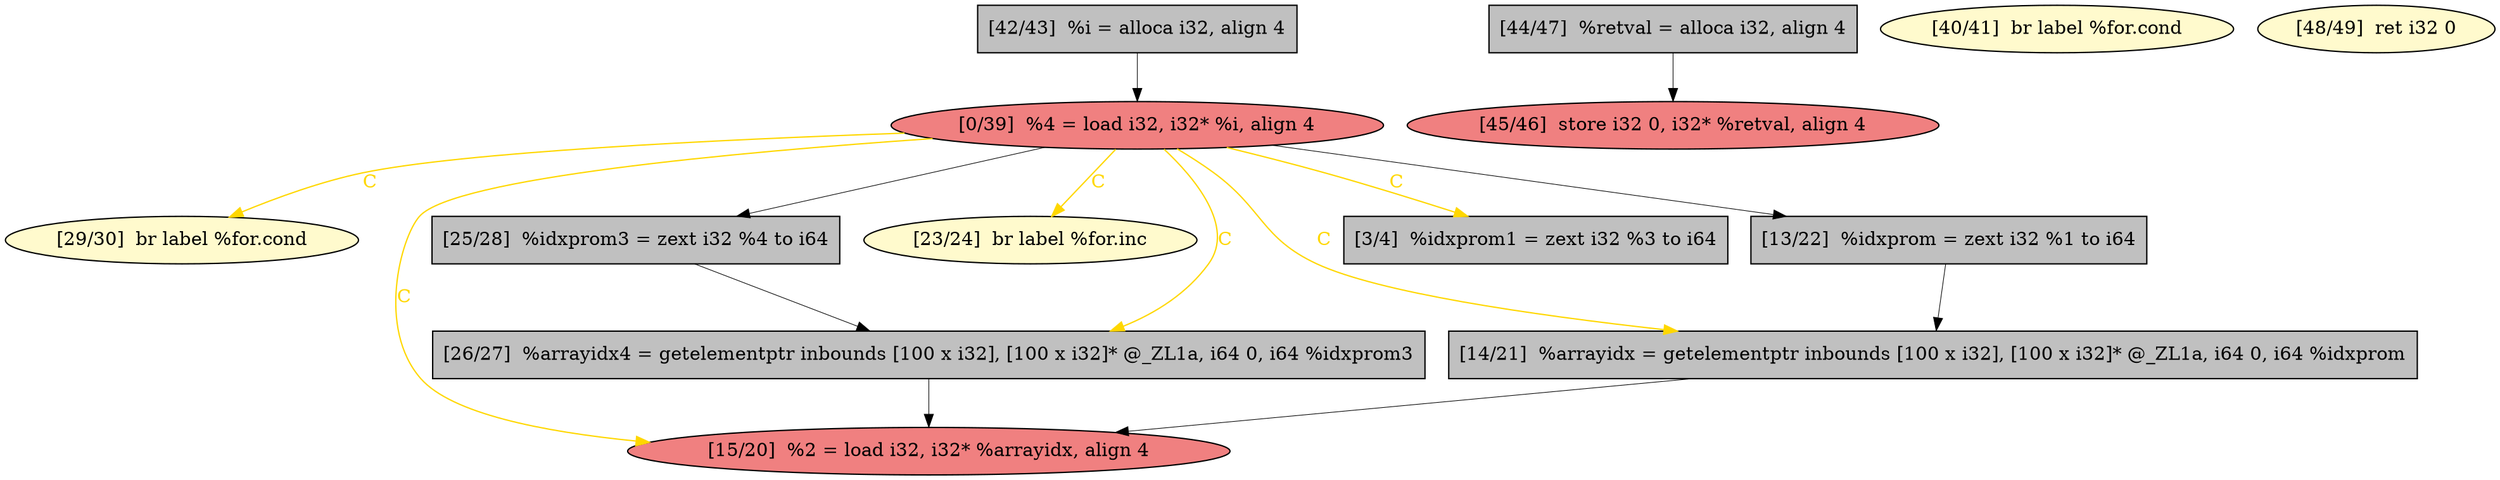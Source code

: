 
digraph G {


node63 [fillcolor=lemonchiffon,label="[29/30]  br label %for.cond",shape=ellipse,style=filled ]
node61 [fillcolor=lightcoral,label="[15/20]  %2 = load i32, i32* %arrayidx, align 4",shape=ellipse,style=filled ]
node60 [fillcolor=grey,label="[25/28]  %idxprom3 = zext i32 %4 to i64",shape=rectangle,style=filled ]
node58 [fillcolor=lemonchiffon,label="[23/24]  br label %for.inc",shape=ellipse,style=filled ]
node56 [fillcolor=grey,label="[13/22]  %idxprom = zext i32 %1 to i64",shape=rectangle,style=filled ]
node51 [fillcolor=grey,label="[42/43]  %i = alloca i32, align 4",shape=rectangle,style=filled ]
node57 [fillcolor=grey,label="[44/47]  %retval = alloca i32, align 4",shape=rectangle,style=filled ]
node50 [fillcolor=lemonchiffon,label="[40/41]  br label %for.cond",shape=ellipse,style=filled ]
node54 [fillcolor=lightcoral,label="[0/39]  %4 = load i32, i32* %i, align 4",shape=ellipse,style=filled ]
node62 [fillcolor=grey,label="[26/27]  %arrayidx4 = getelementptr inbounds [100 x i32], [100 x i32]* @_ZL1a, i64 0, i64 %idxprom3",shape=rectangle,style=filled ]
node52 [fillcolor=grey,label="[3/4]  %idxprom1 = zext i32 %3 to i64",shape=rectangle,style=filled ]
node59 [fillcolor=grey,label="[14/21]  %arrayidx = getelementptr inbounds [100 x i32], [100 x i32]* @_ZL1a, i64 0, i64 %idxprom",shape=rectangle,style=filled ]
node53 [fillcolor=lightcoral,label="[45/46]  store i32 0, i32* %retval, align 4",shape=ellipse,style=filled ]
node55 [fillcolor=lemonchiffon,label="[48/49]  ret i32 0",shape=ellipse,style=filled ]

node57->node53 [style=solid,color=black,label="",penwidth=0.5,fontcolor=black ]
node60->node62 [style=solid,color=black,label="",penwidth=0.5,fontcolor=black ]
node54->node58 [style=solid,color=gold,label="C",penwidth=1.0,fontcolor=gold ]
node56->node59 [style=solid,color=black,label="",penwidth=0.5,fontcolor=black ]
node54->node62 [style=solid,color=gold,label="C",penwidth=1.0,fontcolor=gold ]
node62->node61 [style=solid,color=black,label="",penwidth=0.5,fontcolor=black ]
node54->node52 [style=solid,color=gold,label="C",penwidth=1.0,fontcolor=gold ]
node51->node54 [style=solid,color=black,label="",penwidth=0.5,fontcolor=black ]
node54->node56 [style=solid,color=black,label="",penwidth=0.5,fontcolor=black ]
node59->node61 [style=solid,color=black,label="",penwidth=0.5,fontcolor=black ]
node54->node59 [style=solid,color=gold,label="C",penwidth=1.0,fontcolor=gold ]
node54->node60 [style=solid,color=black,label="",penwidth=0.5,fontcolor=black ]
node54->node61 [style=solid,color=gold,label="C",penwidth=1.0,fontcolor=gold ]
node54->node63 [style=solid,color=gold,label="C",penwidth=1.0,fontcolor=gold ]


}
